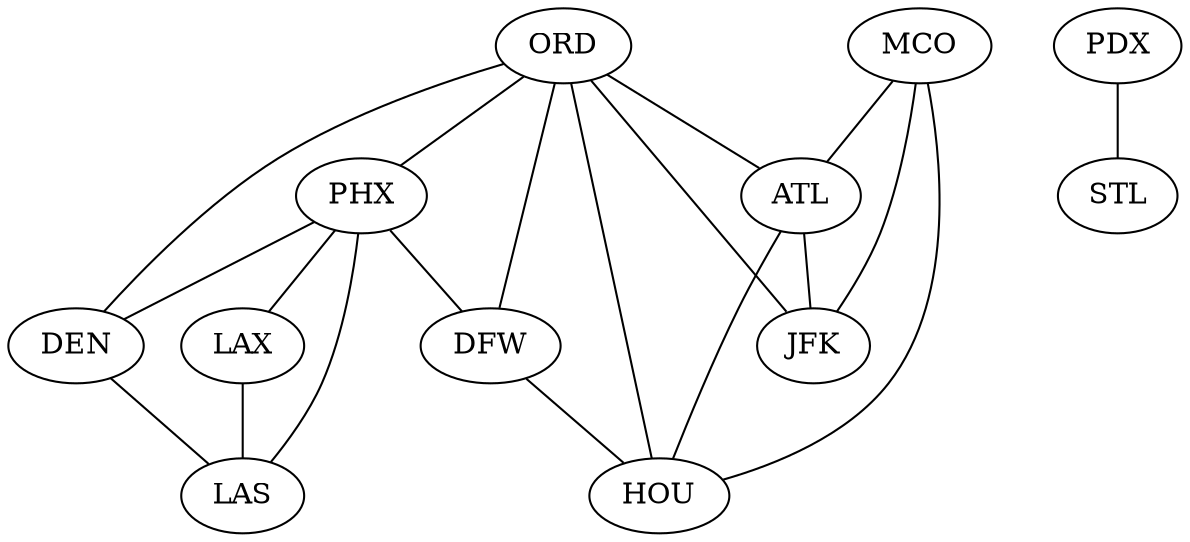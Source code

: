 graph routes {
"ORD" -- "PHX"
"ORD" -- "DFW"
"ORD" -- "ATL"
"ORD" -- "DEN"
"ORD" -- "JFK"
"ORD" -- "HOU"
"PHX" -- "LAX"
"PHX" -- "DFW"
"PHX" -- "DEN"
"PHX" -- "LAS"
"LAX" -- "LAS"
"DFW" -- "HOU"
"PDX" -- "STL"
"MCO" -- "ATL"
"MCO" -- "JFK"
"MCO" -- "HOU"
"ATL" -- "JFK"
"ATL" -- "HOU"
"DEN" -- "LAS"
}
